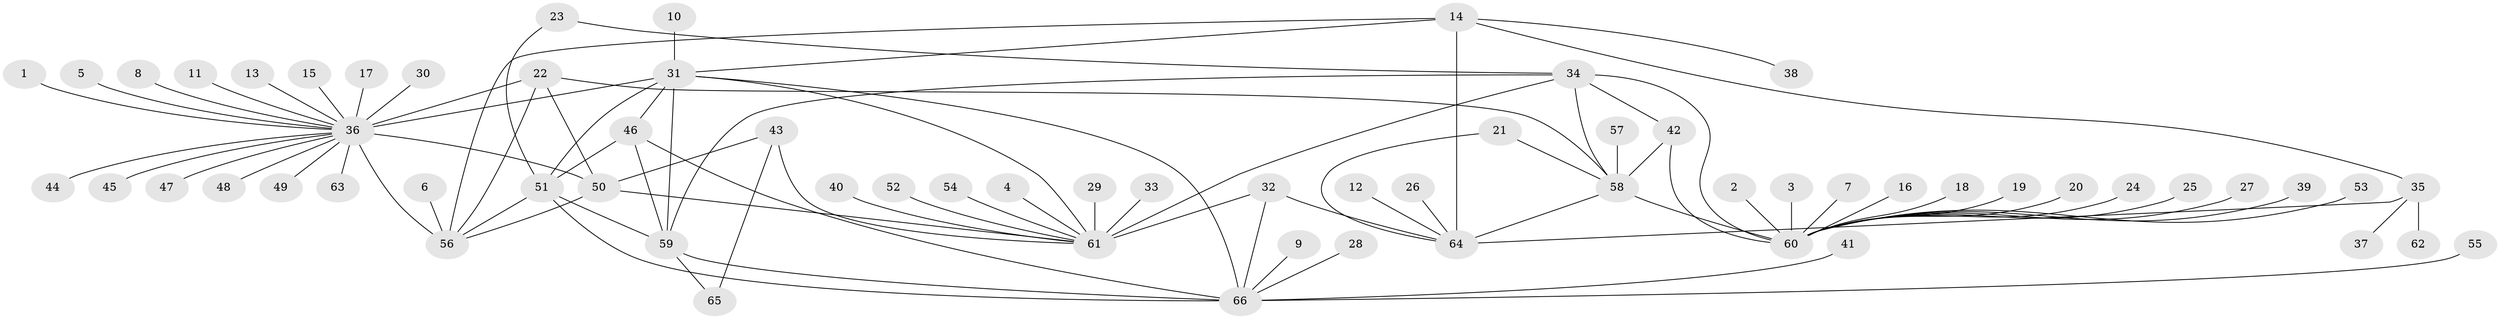 // original degree distribution, {7: 0.030534351145038167, 10: 0.03816793893129771, 16: 0.007633587786259542, 11: 0.007633587786259542, 8: 0.06870229007633588, 6: 0.030534351145038167, 9: 0.015267175572519083, 12: 0.015267175572519083, 13: 0.007633587786259542, 5: 0.015267175572519083, 1: 0.6335877862595419, 2: 0.11450381679389313, 4: 0.007633587786259542, 3: 0.007633587786259542}
// Generated by graph-tools (version 1.1) at 2025/02/03/09/25 03:02:36]
// undirected, 66 vertices, 90 edges
graph export_dot {
graph [start="1"]
  node [color=gray90,style=filled];
  1;
  2;
  3;
  4;
  5;
  6;
  7;
  8;
  9;
  10;
  11;
  12;
  13;
  14;
  15;
  16;
  17;
  18;
  19;
  20;
  21;
  22;
  23;
  24;
  25;
  26;
  27;
  28;
  29;
  30;
  31;
  32;
  33;
  34;
  35;
  36;
  37;
  38;
  39;
  40;
  41;
  42;
  43;
  44;
  45;
  46;
  47;
  48;
  49;
  50;
  51;
  52;
  53;
  54;
  55;
  56;
  57;
  58;
  59;
  60;
  61;
  62;
  63;
  64;
  65;
  66;
  1 -- 36 [weight=1.0];
  2 -- 60 [weight=1.0];
  3 -- 60 [weight=1.0];
  4 -- 61 [weight=1.0];
  5 -- 36 [weight=1.0];
  6 -- 56 [weight=1.0];
  7 -- 60 [weight=1.0];
  8 -- 36 [weight=1.0];
  9 -- 66 [weight=1.0];
  10 -- 31 [weight=1.0];
  11 -- 36 [weight=1.0];
  12 -- 64 [weight=1.0];
  13 -- 36 [weight=1.0];
  14 -- 31 [weight=1.0];
  14 -- 35 [weight=1.0];
  14 -- 38 [weight=1.0];
  14 -- 56 [weight=1.0];
  14 -- 64 [weight=4.0];
  15 -- 36 [weight=1.0];
  16 -- 60 [weight=1.0];
  17 -- 36 [weight=1.0];
  18 -- 60 [weight=1.0];
  19 -- 60 [weight=1.0];
  20 -- 60 [weight=1.0];
  21 -- 58 [weight=1.0];
  21 -- 64 [weight=1.0];
  22 -- 36 [weight=3.0];
  22 -- 50 [weight=1.0];
  22 -- 56 [weight=1.0];
  22 -- 58 [weight=1.0];
  23 -- 34 [weight=1.0];
  23 -- 51 [weight=1.0];
  24 -- 60 [weight=1.0];
  25 -- 60 [weight=1.0];
  26 -- 64 [weight=1.0];
  27 -- 60 [weight=1.0];
  28 -- 66 [weight=1.0];
  29 -- 61 [weight=1.0];
  30 -- 36 [weight=1.0];
  31 -- 36 [weight=1.0];
  31 -- 46 [weight=2.0];
  31 -- 51 [weight=2.0];
  31 -- 59 [weight=2.0];
  31 -- 61 [weight=1.0];
  31 -- 66 [weight=2.0];
  32 -- 61 [weight=5.0];
  32 -- 64 [weight=2.0];
  32 -- 66 [weight=1.0];
  33 -- 61 [weight=1.0];
  34 -- 42 [weight=1.0];
  34 -- 58 [weight=2.0];
  34 -- 59 [weight=1.0];
  34 -- 60 [weight=2.0];
  34 -- 61 [weight=1.0];
  35 -- 37 [weight=1.0];
  35 -- 62 [weight=1.0];
  35 -- 64 [weight=4.0];
  36 -- 44 [weight=1.0];
  36 -- 45 [weight=1.0];
  36 -- 47 [weight=1.0];
  36 -- 48 [weight=1.0];
  36 -- 49 [weight=1.0];
  36 -- 50 [weight=3.0];
  36 -- 56 [weight=3.0];
  36 -- 63 [weight=1.0];
  39 -- 60 [weight=1.0];
  40 -- 61 [weight=1.0];
  41 -- 66 [weight=1.0];
  42 -- 58 [weight=2.0];
  42 -- 60 [weight=2.0];
  43 -- 50 [weight=1.0];
  43 -- 61 [weight=1.0];
  43 -- 65 [weight=1.0];
  46 -- 51 [weight=1.0];
  46 -- 59 [weight=1.0];
  46 -- 66 [weight=1.0];
  50 -- 56 [weight=1.0];
  50 -- 61 [weight=1.0];
  51 -- 56 [weight=1.0];
  51 -- 59 [weight=1.0];
  51 -- 66 [weight=1.0];
  52 -- 61 [weight=1.0];
  53 -- 60 [weight=1.0];
  54 -- 61 [weight=1.0];
  55 -- 66 [weight=1.0];
  57 -- 58 [weight=1.0];
  58 -- 60 [weight=4.0];
  58 -- 64 [weight=1.0];
  59 -- 65 [weight=1.0];
  59 -- 66 [weight=1.0];
}
